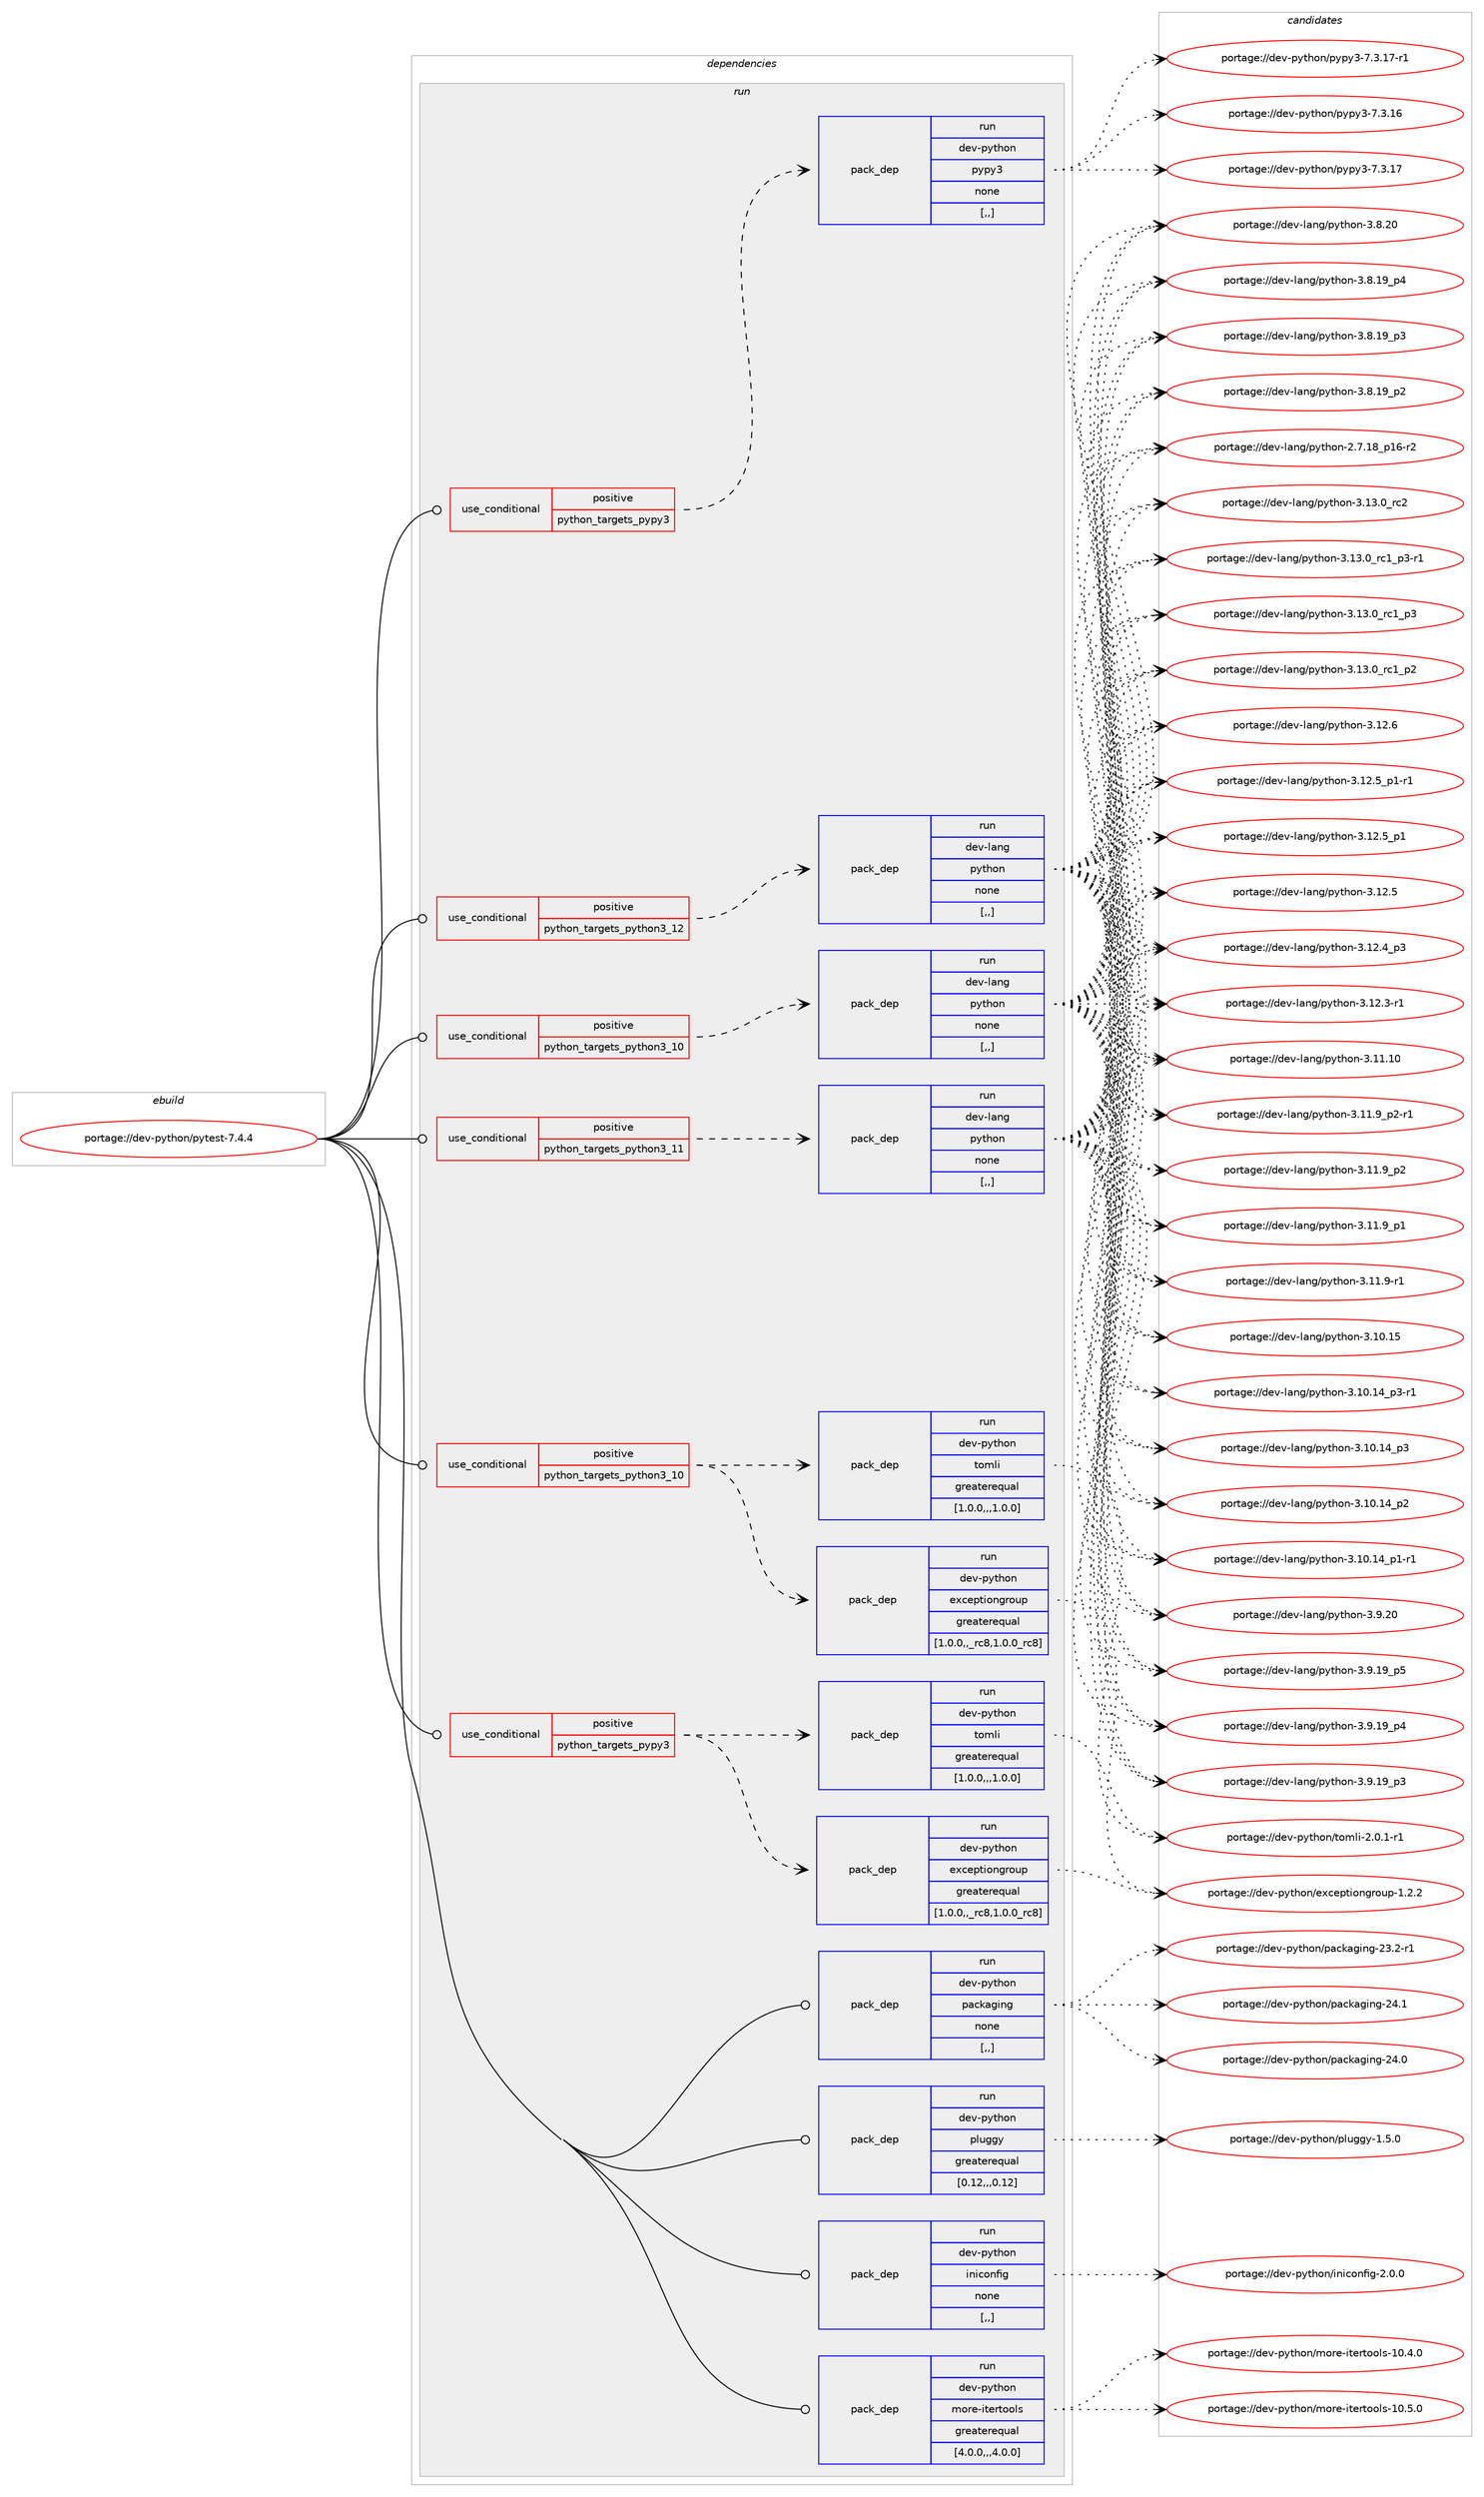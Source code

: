 digraph prolog {

# *************
# Graph options
# *************

newrank=true;
concentrate=true;
compound=true;
graph [rankdir=LR,fontname=Helvetica,fontsize=10,ranksep=1.5];#, ranksep=2.5, nodesep=0.2];
edge  [arrowhead=vee];
node  [fontname=Helvetica,fontsize=10];

# **********
# The ebuild
# **********

subgraph cluster_leftcol {
color=gray;
label=<<i>ebuild</i>>;
id [label="portage://dev-python/pytest-7.4.4", color=red, width=4, href="../dev-python/pytest-7.4.4.svg"];
}

# ****************
# The dependencies
# ****************

subgraph cluster_midcol {
color=gray;
label=<<i>dependencies</i>>;
subgraph cluster_compile {
fillcolor="#eeeeee";
style=filled;
label=<<i>compile</i>>;
}
subgraph cluster_compileandrun {
fillcolor="#eeeeee";
style=filled;
label=<<i>compile and run</i>>;
}
subgraph cluster_run {
fillcolor="#eeeeee";
style=filled;
label=<<i>run</i>>;
subgraph cond168422 {
dependency653997 [label=<<TABLE BORDER="0" CELLBORDER="1" CELLSPACING="0" CELLPADDING="4"><TR><TD ROWSPAN="3" CELLPADDING="10">use_conditional</TD></TR><TR><TD>positive</TD></TR><TR><TD>python_targets_pypy3</TD></TR></TABLE>>, shape=none, color=red];
subgraph pack480718 {
dependency653998 [label=<<TABLE BORDER="0" CELLBORDER="1" CELLSPACING="0" CELLPADDING="4" WIDTH="220"><TR><TD ROWSPAN="6" CELLPADDING="30">pack_dep</TD></TR><TR><TD WIDTH="110">run</TD></TR><TR><TD>dev-python</TD></TR><TR><TD>exceptiongroup</TD></TR><TR><TD>greaterequal</TD></TR><TR><TD>[1.0.0,,_rc8,1.0.0_rc8]</TD></TR></TABLE>>, shape=none, color=blue];
}
dependency653997:e -> dependency653998:w [weight=20,style="dashed",arrowhead="vee"];
subgraph pack480719 {
dependency653999 [label=<<TABLE BORDER="0" CELLBORDER="1" CELLSPACING="0" CELLPADDING="4" WIDTH="220"><TR><TD ROWSPAN="6" CELLPADDING="30">pack_dep</TD></TR><TR><TD WIDTH="110">run</TD></TR><TR><TD>dev-python</TD></TR><TR><TD>tomli</TD></TR><TR><TD>greaterequal</TD></TR><TR><TD>[1.0.0,,,1.0.0]</TD></TR></TABLE>>, shape=none, color=blue];
}
dependency653997:e -> dependency653999:w [weight=20,style="dashed",arrowhead="vee"];
}
id:e -> dependency653997:w [weight=20,style="solid",arrowhead="odot"];
subgraph cond168423 {
dependency654000 [label=<<TABLE BORDER="0" CELLBORDER="1" CELLSPACING="0" CELLPADDING="4"><TR><TD ROWSPAN="3" CELLPADDING="10">use_conditional</TD></TR><TR><TD>positive</TD></TR><TR><TD>python_targets_pypy3</TD></TR></TABLE>>, shape=none, color=red];
subgraph pack480720 {
dependency654001 [label=<<TABLE BORDER="0" CELLBORDER="1" CELLSPACING="0" CELLPADDING="4" WIDTH="220"><TR><TD ROWSPAN="6" CELLPADDING="30">pack_dep</TD></TR><TR><TD WIDTH="110">run</TD></TR><TR><TD>dev-python</TD></TR><TR><TD>pypy3</TD></TR><TR><TD>none</TD></TR><TR><TD>[,,]</TD></TR></TABLE>>, shape=none, color=blue];
}
dependency654000:e -> dependency654001:w [weight=20,style="dashed",arrowhead="vee"];
}
id:e -> dependency654000:w [weight=20,style="solid",arrowhead="odot"];
subgraph cond168424 {
dependency654002 [label=<<TABLE BORDER="0" CELLBORDER="1" CELLSPACING="0" CELLPADDING="4"><TR><TD ROWSPAN="3" CELLPADDING="10">use_conditional</TD></TR><TR><TD>positive</TD></TR><TR><TD>python_targets_python3_10</TD></TR></TABLE>>, shape=none, color=red];
subgraph pack480721 {
dependency654003 [label=<<TABLE BORDER="0" CELLBORDER="1" CELLSPACING="0" CELLPADDING="4" WIDTH="220"><TR><TD ROWSPAN="6" CELLPADDING="30">pack_dep</TD></TR><TR><TD WIDTH="110">run</TD></TR><TR><TD>dev-lang</TD></TR><TR><TD>python</TD></TR><TR><TD>none</TD></TR><TR><TD>[,,]</TD></TR></TABLE>>, shape=none, color=blue];
}
dependency654002:e -> dependency654003:w [weight=20,style="dashed",arrowhead="vee"];
}
id:e -> dependency654002:w [weight=20,style="solid",arrowhead="odot"];
subgraph cond168425 {
dependency654004 [label=<<TABLE BORDER="0" CELLBORDER="1" CELLSPACING="0" CELLPADDING="4"><TR><TD ROWSPAN="3" CELLPADDING="10">use_conditional</TD></TR><TR><TD>positive</TD></TR><TR><TD>python_targets_python3_10</TD></TR></TABLE>>, shape=none, color=red];
subgraph pack480722 {
dependency654005 [label=<<TABLE BORDER="0" CELLBORDER="1" CELLSPACING="0" CELLPADDING="4" WIDTH="220"><TR><TD ROWSPAN="6" CELLPADDING="30">pack_dep</TD></TR><TR><TD WIDTH="110">run</TD></TR><TR><TD>dev-python</TD></TR><TR><TD>exceptiongroup</TD></TR><TR><TD>greaterequal</TD></TR><TR><TD>[1.0.0,,_rc8,1.0.0_rc8]</TD></TR></TABLE>>, shape=none, color=blue];
}
dependency654004:e -> dependency654005:w [weight=20,style="dashed",arrowhead="vee"];
subgraph pack480723 {
dependency654006 [label=<<TABLE BORDER="0" CELLBORDER="1" CELLSPACING="0" CELLPADDING="4" WIDTH="220"><TR><TD ROWSPAN="6" CELLPADDING="30">pack_dep</TD></TR><TR><TD WIDTH="110">run</TD></TR><TR><TD>dev-python</TD></TR><TR><TD>tomli</TD></TR><TR><TD>greaterequal</TD></TR><TR><TD>[1.0.0,,,1.0.0]</TD></TR></TABLE>>, shape=none, color=blue];
}
dependency654004:e -> dependency654006:w [weight=20,style="dashed",arrowhead="vee"];
}
id:e -> dependency654004:w [weight=20,style="solid",arrowhead="odot"];
subgraph cond168426 {
dependency654007 [label=<<TABLE BORDER="0" CELLBORDER="1" CELLSPACING="0" CELLPADDING="4"><TR><TD ROWSPAN="3" CELLPADDING="10">use_conditional</TD></TR><TR><TD>positive</TD></TR><TR><TD>python_targets_python3_11</TD></TR></TABLE>>, shape=none, color=red];
subgraph pack480724 {
dependency654008 [label=<<TABLE BORDER="0" CELLBORDER="1" CELLSPACING="0" CELLPADDING="4" WIDTH="220"><TR><TD ROWSPAN="6" CELLPADDING="30">pack_dep</TD></TR><TR><TD WIDTH="110">run</TD></TR><TR><TD>dev-lang</TD></TR><TR><TD>python</TD></TR><TR><TD>none</TD></TR><TR><TD>[,,]</TD></TR></TABLE>>, shape=none, color=blue];
}
dependency654007:e -> dependency654008:w [weight=20,style="dashed",arrowhead="vee"];
}
id:e -> dependency654007:w [weight=20,style="solid",arrowhead="odot"];
subgraph cond168427 {
dependency654009 [label=<<TABLE BORDER="0" CELLBORDER="1" CELLSPACING="0" CELLPADDING="4"><TR><TD ROWSPAN="3" CELLPADDING="10">use_conditional</TD></TR><TR><TD>positive</TD></TR><TR><TD>python_targets_python3_12</TD></TR></TABLE>>, shape=none, color=red];
subgraph pack480725 {
dependency654010 [label=<<TABLE BORDER="0" CELLBORDER="1" CELLSPACING="0" CELLPADDING="4" WIDTH="220"><TR><TD ROWSPAN="6" CELLPADDING="30">pack_dep</TD></TR><TR><TD WIDTH="110">run</TD></TR><TR><TD>dev-lang</TD></TR><TR><TD>python</TD></TR><TR><TD>none</TD></TR><TR><TD>[,,]</TD></TR></TABLE>>, shape=none, color=blue];
}
dependency654009:e -> dependency654010:w [weight=20,style="dashed",arrowhead="vee"];
}
id:e -> dependency654009:w [weight=20,style="solid",arrowhead="odot"];
subgraph pack480726 {
dependency654011 [label=<<TABLE BORDER="0" CELLBORDER="1" CELLSPACING="0" CELLPADDING="4" WIDTH="220"><TR><TD ROWSPAN="6" CELLPADDING="30">pack_dep</TD></TR><TR><TD WIDTH="110">run</TD></TR><TR><TD>dev-python</TD></TR><TR><TD>iniconfig</TD></TR><TR><TD>none</TD></TR><TR><TD>[,,]</TD></TR></TABLE>>, shape=none, color=blue];
}
id:e -> dependency654011:w [weight=20,style="solid",arrowhead="odot"];
subgraph pack480727 {
dependency654012 [label=<<TABLE BORDER="0" CELLBORDER="1" CELLSPACING="0" CELLPADDING="4" WIDTH="220"><TR><TD ROWSPAN="6" CELLPADDING="30">pack_dep</TD></TR><TR><TD WIDTH="110">run</TD></TR><TR><TD>dev-python</TD></TR><TR><TD>more-itertools</TD></TR><TR><TD>greaterequal</TD></TR><TR><TD>[4.0.0,,,4.0.0]</TD></TR></TABLE>>, shape=none, color=blue];
}
id:e -> dependency654012:w [weight=20,style="solid",arrowhead="odot"];
subgraph pack480728 {
dependency654013 [label=<<TABLE BORDER="0" CELLBORDER="1" CELLSPACING="0" CELLPADDING="4" WIDTH="220"><TR><TD ROWSPAN="6" CELLPADDING="30">pack_dep</TD></TR><TR><TD WIDTH="110">run</TD></TR><TR><TD>dev-python</TD></TR><TR><TD>packaging</TD></TR><TR><TD>none</TD></TR><TR><TD>[,,]</TD></TR></TABLE>>, shape=none, color=blue];
}
id:e -> dependency654013:w [weight=20,style="solid",arrowhead="odot"];
subgraph pack480729 {
dependency654014 [label=<<TABLE BORDER="0" CELLBORDER="1" CELLSPACING="0" CELLPADDING="4" WIDTH="220"><TR><TD ROWSPAN="6" CELLPADDING="30">pack_dep</TD></TR><TR><TD WIDTH="110">run</TD></TR><TR><TD>dev-python</TD></TR><TR><TD>pluggy</TD></TR><TR><TD>greaterequal</TD></TR><TR><TD>[0.12,,,0.12]</TD></TR></TABLE>>, shape=none, color=blue];
}
id:e -> dependency654014:w [weight=20,style="solid",arrowhead="odot"];
}
}

# **************
# The candidates
# **************

subgraph cluster_choices {
rank=same;
color=gray;
label=<<i>candidates</i>>;

subgraph choice480718 {
color=black;
nodesep=1;
choice100101118451121211161041111104710112099101112116105111110103114111117112454946504650 [label="portage://dev-python/exceptiongroup-1.2.2", color=red, width=4,href="../dev-python/exceptiongroup-1.2.2.svg"];
dependency653998:e -> choice100101118451121211161041111104710112099101112116105111110103114111117112454946504650:w [style=dotted,weight="100"];
}
subgraph choice480719 {
color=black;
nodesep=1;
choice10010111845112121116104111110471161111091081054550464846494511449 [label="portage://dev-python/tomli-2.0.1-r1", color=red, width=4,href="../dev-python/tomli-2.0.1-r1.svg"];
dependency653999:e -> choice10010111845112121116104111110471161111091081054550464846494511449:w [style=dotted,weight="100"];
}
subgraph choice480720 {
color=black;
nodesep=1;
choice100101118451121211161041111104711212111212151455546514649554511449 [label="portage://dev-python/pypy3-7.3.17-r1", color=red, width=4,href="../dev-python/pypy3-7.3.17-r1.svg"];
choice10010111845112121116104111110471121211121215145554651464955 [label="portage://dev-python/pypy3-7.3.17", color=red, width=4,href="../dev-python/pypy3-7.3.17.svg"];
choice10010111845112121116104111110471121211121215145554651464954 [label="portage://dev-python/pypy3-7.3.16", color=red, width=4,href="../dev-python/pypy3-7.3.16.svg"];
dependency654001:e -> choice100101118451121211161041111104711212111212151455546514649554511449:w [style=dotted,weight="100"];
dependency654001:e -> choice10010111845112121116104111110471121211121215145554651464955:w [style=dotted,weight="100"];
dependency654001:e -> choice10010111845112121116104111110471121211121215145554651464954:w [style=dotted,weight="100"];
}
subgraph choice480721 {
color=black;
nodesep=1;
choice10010111845108971101034711212111610411111045514649514648951149950 [label="portage://dev-lang/python-3.13.0_rc2", color=red, width=4,href="../dev-lang/python-3.13.0_rc2.svg"];
choice1001011184510897110103471121211161041111104551464951464895114994995112514511449 [label="portage://dev-lang/python-3.13.0_rc1_p3-r1", color=red, width=4,href="../dev-lang/python-3.13.0_rc1_p3-r1.svg"];
choice100101118451089711010347112121116104111110455146495146489511499499511251 [label="portage://dev-lang/python-3.13.0_rc1_p3", color=red, width=4,href="../dev-lang/python-3.13.0_rc1_p3.svg"];
choice100101118451089711010347112121116104111110455146495146489511499499511250 [label="portage://dev-lang/python-3.13.0_rc1_p2", color=red, width=4,href="../dev-lang/python-3.13.0_rc1_p2.svg"];
choice10010111845108971101034711212111610411111045514649504654 [label="portage://dev-lang/python-3.12.6", color=red, width=4,href="../dev-lang/python-3.12.6.svg"];
choice1001011184510897110103471121211161041111104551464950465395112494511449 [label="portage://dev-lang/python-3.12.5_p1-r1", color=red, width=4,href="../dev-lang/python-3.12.5_p1-r1.svg"];
choice100101118451089711010347112121116104111110455146495046539511249 [label="portage://dev-lang/python-3.12.5_p1", color=red, width=4,href="../dev-lang/python-3.12.5_p1.svg"];
choice10010111845108971101034711212111610411111045514649504653 [label="portage://dev-lang/python-3.12.5", color=red, width=4,href="../dev-lang/python-3.12.5.svg"];
choice100101118451089711010347112121116104111110455146495046529511251 [label="portage://dev-lang/python-3.12.4_p3", color=red, width=4,href="../dev-lang/python-3.12.4_p3.svg"];
choice100101118451089711010347112121116104111110455146495046514511449 [label="portage://dev-lang/python-3.12.3-r1", color=red, width=4,href="../dev-lang/python-3.12.3-r1.svg"];
choice1001011184510897110103471121211161041111104551464949464948 [label="portage://dev-lang/python-3.11.10", color=red, width=4,href="../dev-lang/python-3.11.10.svg"];
choice1001011184510897110103471121211161041111104551464949465795112504511449 [label="portage://dev-lang/python-3.11.9_p2-r1", color=red, width=4,href="../dev-lang/python-3.11.9_p2-r1.svg"];
choice100101118451089711010347112121116104111110455146494946579511250 [label="portage://dev-lang/python-3.11.9_p2", color=red, width=4,href="../dev-lang/python-3.11.9_p2.svg"];
choice100101118451089711010347112121116104111110455146494946579511249 [label="portage://dev-lang/python-3.11.9_p1", color=red, width=4,href="../dev-lang/python-3.11.9_p1.svg"];
choice100101118451089711010347112121116104111110455146494946574511449 [label="portage://dev-lang/python-3.11.9-r1", color=red, width=4,href="../dev-lang/python-3.11.9-r1.svg"];
choice1001011184510897110103471121211161041111104551464948464953 [label="portage://dev-lang/python-3.10.15", color=red, width=4,href="../dev-lang/python-3.10.15.svg"];
choice100101118451089711010347112121116104111110455146494846495295112514511449 [label="portage://dev-lang/python-3.10.14_p3-r1", color=red, width=4,href="../dev-lang/python-3.10.14_p3-r1.svg"];
choice10010111845108971101034711212111610411111045514649484649529511251 [label="portage://dev-lang/python-3.10.14_p3", color=red, width=4,href="../dev-lang/python-3.10.14_p3.svg"];
choice10010111845108971101034711212111610411111045514649484649529511250 [label="portage://dev-lang/python-3.10.14_p2", color=red, width=4,href="../dev-lang/python-3.10.14_p2.svg"];
choice100101118451089711010347112121116104111110455146494846495295112494511449 [label="portage://dev-lang/python-3.10.14_p1-r1", color=red, width=4,href="../dev-lang/python-3.10.14_p1-r1.svg"];
choice10010111845108971101034711212111610411111045514657465048 [label="portage://dev-lang/python-3.9.20", color=red, width=4,href="../dev-lang/python-3.9.20.svg"];
choice100101118451089711010347112121116104111110455146574649579511253 [label="portage://dev-lang/python-3.9.19_p5", color=red, width=4,href="../dev-lang/python-3.9.19_p5.svg"];
choice100101118451089711010347112121116104111110455146574649579511252 [label="portage://dev-lang/python-3.9.19_p4", color=red, width=4,href="../dev-lang/python-3.9.19_p4.svg"];
choice100101118451089711010347112121116104111110455146574649579511251 [label="portage://dev-lang/python-3.9.19_p3", color=red, width=4,href="../dev-lang/python-3.9.19_p3.svg"];
choice10010111845108971101034711212111610411111045514656465048 [label="portage://dev-lang/python-3.8.20", color=red, width=4,href="../dev-lang/python-3.8.20.svg"];
choice100101118451089711010347112121116104111110455146564649579511252 [label="portage://dev-lang/python-3.8.19_p4", color=red, width=4,href="../dev-lang/python-3.8.19_p4.svg"];
choice100101118451089711010347112121116104111110455146564649579511251 [label="portage://dev-lang/python-3.8.19_p3", color=red, width=4,href="../dev-lang/python-3.8.19_p3.svg"];
choice100101118451089711010347112121116104111110455146564649579511250 [label="portage://dev-lang/python-3.8.19_p2", color=red, width=4,href="../dev-lang/python-3.8.19_p2.svg"];
choice100101118451089711010347112121116104111110455046554649569511249544511450 [label="portage://dev-lang/python-2.7.18_p16-r2", color=red, width=4,href="../dev-lang/python-2.7.18_p16-r2.svg"];
dependency654003:e -> choice10010111845108971101034711212111610411111045514649514648951149950:w [style=dotted,weight="100"];
dependency654003:e -> choice1001011184510897110103471121211161041111104551464951464895114994995112514511449:w [style=dotted,weight="100"];
dependency654003:e -> choice100101118451089711010347112121116104111110455146495146489511499499511251:w [style=dotted,weight="100"];
dependency654003:e -> choice100101118451089711010347112121116104111110455146495146489511499499511250:w [style=dotted,weight="100"];
dependency654003:e -> choice10010111845108971101034711212111610411111045514649504654:w [style=dotted,weight="100"];
dependency654003:e -> choice1001011184510897110103471121211161041111104551464950465395112494511449:w [style=dotted,weight="100"];
dependency654003:e -> choice100101118451089711010347112121116104111110455146495046539511249:w [style=dotted,weight="100"];
dependency654003:e -> choice10010111845108971101034711212111610411111045514649504653:w [style=dotted,weight="100"];
dependency654003:e -> choice100101118451089711010347112121116104111110455146495046529511251:w [style=dotted,weight="100"];
dependency654003:e -> choice100101118451089711010347112121116104111110455146495046514511449:w [style=dotted,weight="100"];
dependency654003:e -> choice1001011184510897110103471121211161041111104551464949464948:w [style=dotted,weight="100"];
dependency654003:e -> choice1001011184510897110103471121211161041111104551464949465795112504511449:w [style=dotted,weight="100"];
dependency654003:e -> choice100101118451089711010347112121116104111110455146494946579511250:w [style=dotted,weight="100"];
dependency654003:e -> choice100101118451089711010347112121116104111110455146494946579511249:w [style=dotted,weight="100"];
dependency654003:e -> choice100101118451089711010347112121116104111110455146494946574511449:w [style=dotted,weight="100"];
dependency654003:e -> choice1001011184510897110103471121211161041111104551464948464953:w [style=dotted,weight="100"];
dependency654003:e -> choice100101118451089711010347112121116104111110455146494846495295112514511449:w [style=dotted,weight="100"];
dependency654003:e -> choice10010111845108971101034711212111610411111045514649484649529511251:w [style=dotted,weight="100"];
dependency654003:e -> choice10010111845108971101034711212111610411111045514649484649529511250:w [style=dotted,weight="100"];
dependency654003:e -> choice100101118451089711010347112121116104111110455146494846495295112494511449:w [style=dotted,weight="100"];
dependency654003:e -> choice10010111845108971101034711212111610411111045514657465048:w [style=dotted,weight="100"];
dependency654003:e -> choice100101118451089711010347112121116104111110455146574649579511253:w [style=dotted,weight="100"];
dependency654003:e -> choice100101118451089711010347112121116104111110455146574649579511252:w [style=dotted,weight="100"];
dependency654003:e -> choice100101118451089711010347112121116104111110455146574649579511251:w [style=dotted,weight="100"];
dependency654003:e -> choice10010111845108971101034711212111610411111045514656465048:w [style=dotted,weight="100"];
dependency654003:e -> choice100101118451089711010347112121116104111110455146564649579511252:w [style=dotted,weight="100"];
dependency654003:e -> choice100101118451089711010347112121116104111110455146564649579511251:w [style=dotted,weight="100"];
dependency654003:e -> choice100101118451089711010347112121116104111110455146564649579511250:w [style=dotted,weight="100"];
dependency654003:e -> choice100101118451089711010347112121116104111110455046554649569511249544511450:w [style=dotted,weight="100"];
}
subgraph choice480722 {
color=black;
nodesep=1;
choice100101118451121211161041111104710112099101112116105111110103114111117112454946504650 [label="portage://dev-python/exceptiongroup-1.2.2", color=red, width=4,href="../dev-python/exceptiongroup-1.2.2.svg"];
dependency654005:e -> choice100101118451121211161041111104710112099101112116105111110103114111117112454946504650:w [style=dotted,weight="100"];
}
subgraph choice480723 {
color=black;
nodesep=1;
choice10010111845112121116104111110471161111091081054550464846494511449 [label="portage://dev-python/tomli-2.0.1-r1", color=red, width=4,href="../dev-python/tomli-2.0.1-r1.svg"];
dependency654006:e -> choice10010111845112121116104111110471161111091081054550464846494511449:w [style=dotted,weight="100"];
}
subgraph choice480724 {
color=black;
nodesep=1;
choice10010111845108971101034711212111610411111045514649514648951149950 [label="portage://dev-lang/python-3.13.0_rc2", color=red, width=4,href="../dev-lang/python-3.13.0_rc2.svg"];
choice1001011184510897110103471121211161041111104551464951464895114994995112514511449 [label="portage://dev-lang/python-3.13.0_rc1_p3-r1", color=red, width=4,href="../dev-lang/python-3.13.0_rc1_p3-r1.svg"];
choice100101118451089711010347112121116104111110455146495146489511499499511251 [label="portage://dev-lang/python-3.13.0_rc1_p3", color=red, width=4,href="../dev-lang/python-3.13.0_rc1_p3.svg"];
choice100101118451089711010347112121116104111110455146495146489511499499511250 [label="portage://dev-lang/python-3.13.0_rc1_p2", color=red, width=4,href="../dev-lang/python-3.13.0_rc1_p2.svg"];
choice10010111845108971101034711212111610411111045514649504654 [label="portage://dev-lang/python-3.12.6", color=red, width=4,href="../dev-lang/python-3.12.6.svg"];
choice1001011184510897110103471121211161041111104551464950465395112494511449 [label="portage://dev-lang/python-3.12.5_p1-r1", color=red, width=4,href="../dev-lang/python-3.12.5_p1-r1.svg"];
choice100101118451089711010347112121116104111110455146495046539511249 [label="portage://dev-lang/python-3.12.5_p1", color=red, width=4,href="../dev-lang/python-3.12.5_p1.svg"];
choice10010111845108971101034711212111610411111045514649504653 [label="portage://dev-lang/python-3.12.5", color=red, width=4,href="../dev-lang/python-3.12.5.svg"];
choice100101118451089711010347112121116104111110455146495046529511251 [label="portage://dev-lang/python-3.12.4_p3", color=red, width=4,href="../dev-lang/python-3.12.4_p3.svg"];
choice100101118451089711010347112121116104111110455146495046514511449 [label="portage://dev-lang/python-3.12.3-r1", color=red, width=4,href="../dev-lang/python-3.12.3-r1.svg"];
choice1001011184510897110103471121211161041111104551464949464948 [label="portage://dev-lang/python-3.11.10", color=red, width=4,href="../dev-lang/python-3.11.10.svg"];
choice1001011184510897110103471121211161041111104551464949465795112504511449 [label="portage://dev-lang/python-3.11.9_p2-r1", color=red, width=4,href="../dev-lang/python-3.11.9_p2-r1.svg"];
choice100101118451089711010347112121116104111110455146494946579511250 [label="portage://dev-lang/python-3.11.9_p2", color=red, width=4,href="../dev-lang/python-3.11.9_p2.svg"];
choice100101118451089711010347112121116104111110455146494946579511249 [label="portage://dev-lang/python-3.11.9_p1", color=red, width=4,href="../dev-lang/python-3.11.9_p1.svg"];
choice100101118451089711010347112121116104111110455146494946574511449 [label="portage://dev-lang/python-3.11.9-r1", color=red, width=4,href="../dev-lang/python-3.11.9-r1.svg"];
choice1001011184510897110103471121211161041111104551464948464953 [label="portage://dev-lang/python-3.10.15", color=red, width=4,href="../dev-lang/python-3.10.15.svg"];
choice100101118451089711010347112121116104111110455146494846495295112514511449 [label="portage://dev-lang/python-3.10.14_p3-r1", color=red, width=4,href="../dev-lang/python-3.10.14_p3-r1.svg"];
choice10010111845108971101034711212111610411111045514649484649529511251 [label="portage://dev-lang/python-3.10.14_p3", color=red, width=4,href="../dev-lang/python-3.10.14_p3.svg"];
choice10010111845108971101034711212111610411111045514649484649529511250 [label="portage://dev-lang/python-3.10.14_p2", color=red, width=4,href="../dev-lang/python-3.10.14_p2.svg"];
choice100101118451089711010347112121116104111110455146494846495295112494511449 [label="portage://dev-lang/python-3.10.14_p1-r1", color=red, width=4,href="../dev-lang/python-3.10.14_p1-r1.svg"];
choice10010111845108971101034711212111610411111045514657465048 [label="portage://dev-lang/python-3.9.20", color=red, width=4,href="../dev-lang/python-3.9.20.svg"];
choice100101118451089711010347112121116104111110455146574649579511253 [label="portage://dev-lang/python-3.9.19_p5", color=red, width=4,href="../dev-lang/python-3.9.19_p5.svg"];
choice100101118451089711010347112121116104111110455146574649579511252 [label="portage://dev-lang/python-3.9.19_p4", color=red, width=4,href="../dev-lang/python-3.9.19_p4.svg"];
choice100101118451089711010347112121116104111110455146574649579511251 [label="portage://dev-lang/python-3.9.19_p3", color=red, width=4,href="../dev-lang/python-3.9.19_p3.svg"];
choice10010111845108971101034711212111610411111045514656465048 [label="portage://dev-lang/python-3.8.20", color=red, width=4,href="../dev-lang/python-3.8.20.svg"];
choice100101118451089711010347112121116104111110455146564649579511252 [label="portage://dev-lang/python-3.8.19_p4", color=red, width=4,href="../dev-lang/python-3.8.19_p4.svg"];
choice100101118451089711010347112121116104111110455146564649579511251 [label="portage://dev-lang/python-3.8.19_p3", color=red, width=4,href="../dev-lang/python-3.8.19_p3.svg"];
choice100101118451089711010347112121116104111110455146564649579511250 [label="portage://dev-lang/python-3.8.19_p2", color=red, width=4,href="../dev-lang/python-3.8.19_p2.svg"];
choice100101118451089711010347112121116104111110455046554649569511249544511450 [label="portage://dev-lang/python-2.7.18_p16-r2", color=red, width=4,href="../dev-lang/python-2.7.18_p16-r2.svg"];
dependency654008:e -> choice10010111845108971101034711212111610411111045514649514648951149950:w [style=dotted,weight="100"];
dependency654008:e -> choice1001011184510897110103471121211161041111104551464951464895114994995112514511449:w [style=dotted,weight="100"];
dependency654008:e -> choice100101118451089711010347112121116104111110455146495146489511499499511251:w [style=dotted,weight="100"];
dependency654008:e -> choice100101118451089711010347112121116104111110455146495146489511499499511250:w [style=dotted,weight="100"];
dependency654008:e -> choice10010111845108971101034711212111610411111045514649504654:w [style=dotted,weight="100"];
dependency654008:e -> choice1001011184510897110103471121211161041111104551464950465395112494511449:w [style=dotted,weight="100"];
dependency654008:e -> choice100101118451089711010347112121116104111110455146495046539511249:w [style=dotted,weight="100"];
dependency654008:e -> choice10010111845108971101034711212111610411111045514649504653:w [style=dotted,weight="100"];
dependency654008:e -> choice100101118451089711010347112121116104111110455146495046529511251:w [style=dotted,weight="100"];
dependency654008:e -> choice100101118451089711010347112121116104111110455146495046514511449:w [style=dotted,weight="100"];
dependency654008:e -> choice1001011184510897110103471121211161041111104551464949464948:w [style=dotted,weight="100"];
dependency654008:e -> choice1001011184510897110103471121211161041111104551464949465795112504511449:w [style=dotted,weight="100"];
dependency654008:e -> choice100101118451089711010347112121116104111110455146494946579511250:w [style=dotted,weight="100"];
dependency654008:e -> choice100101118451089711010347112121116104111110455146494946579511249:w [style=dotted,weight="100"];
dependency654008:e -> choice100101118451089711010347112121116104111110455146494946574511449:w [style=dotted,weight="100"];
dependency654008:e -> choice1001011184510897110103471121211161041111104551464948464953:w [style=dotted,weight="100"];
dependency654008:e -> choice100101118451089711010347112121116104111110455146494846495295112514511449:w [style=dotted,weight="100"];
dependency654008:e -> choice10010111845108971101034711212111610411111045514649484649529511251:w [style=dotted,weight="100"];
dependency654008:e -> choice10010111845108971101034711212111610411111045514649484649529511250:w [style=dotted,weight="100"];
dependency654008:e -> choice100101118451089711010347112121116104111110455146494846495295112494511449:w [style=dotted,weight="100"];
dependency654008:e -> choice10010111845108971101034711212111610411111045514657465048:w [style=dotted,weight="100"];
dependency654008:e -> choice100101118451089711010347112121116104111110455146574649579511253:w [style=dotted,weight="100"];
dependency654008:e -> choice100101118451089711010347112121116104111110455146574649579511252:w [style=dotted,weight="100"];
dependency654008:e -> choice100101118451089711010347112121116104111110455146574649579511251:w [style=dotted,weight="100"];
dependency654008:e -> choice10010111845108971101034711212111610411111045514656465048:w [style=dotted,weight="100"];
dependency654008:e -> choice100101118451089711010347112121116104111110455146564649579511252:w [style=dotted,weight="100"];
dependency654008:e -> choice100101118451089711010347112121116104111110455146564649579511251:w [style=dotted,weight="100"];
dependency654008:e -> choice100101118451089711010347112121116104111110455146564649579511250:w [style=dotted,weight="100"];
dependency654008:e -> choice100101118451089711010347112121116104111110455046554649569511249544511450:w [style=dotted,weight="100"];
}
subgraph choice480725 {
color=black;
nodesep=1;
choice10010111845108971101034711212111610411111045514649514648951149950 [label="portage://dev-lang/python-3.13.0_rc2", color=red, width=4,href="../dev-lang/python-3.13.0_rc2.svg"];
choice1001011184510897110103471121211161041111104551464951464895114994995112514511449 [label="portage://dev-lang/python-3.13.0_rc1_p3-r1", color=red, width=4,href="../dev-lang/python-3.13.0_rc1_p3-r1.svg"];
choice100101118451089711010347112121116104111110455146495146489511499499511251 [label="portage://dev-lang/python-3.13.0_rc1_p3", color=red, width=4,href="../dev-lang/python-3.13.0_rc1_p3.svg"];
choice100101118451089711010347112121116104111110455146495146489511499499511250 [label="portage://dev-lang/python-3.13.0_rc1_p2", color=red, width=4,href="../dev-lang/python-3.13.0_rc1_p2.svg"];
choice10010111845108971101034711212111610411111045514649504654 [label="portage://dev-lang/python-3.12.6", color=red, width=4,href="../dev-lang/python-3.12.6.svg"];
choice1001011184510897110103471121211161041111104551464950465395112494511449 [label="portage://dev-lang/python-3.12.5_p1-r1", color=red, width=4,href="../dev-lang/python-3.12.5_p1-r1.svg"];
choice100101118451089711010347112121116104111110455146495046539511249 [label="portage://dev-lang/python-3.12.5_p1", color=red, width=4,href="../dev-lang/python-3.12.5_p1.svg"];
choice10010111845108971101034711212111610411111045514649504653 [label="portage://dev-lang/python-3.12.5", color=red, width=4,href="../dev-lang/python-3.12.5.svg"];
choice100101118451089711010347112121116104111110455146495046529511251 [label="portage://dev-lang/python-3.12.4_p3", color=red, width=4,href="../dev-lang/python-3.12.4_p3.svg"];
choice100101118451089711010347112121116104111110455146495046514511449 [label="portage://dev-lang/python-3.12.3-r1", color=red, width=4,href="../dev-lang/python-3.12.3-r1.svg"];
choice1001011184510897110103471121211161041111104551464949464948 [label="portage://dev-lang/python-3.11.10", color=red, width=4,href="../dev-lang/python-3.11.10.svg"];
choice1001011184510897110103471121211161041111104551464949465795112504511449 [label="portage://dev-lang/python-3.11.9_p2-r1", color=red, width=4,href="../dev-lang/python-3.11.9_p2-r1.svg"];
choice100101118451089711010347112121116104111110455146494946579511250 [label="portage://dev-lang/python-3.11.9_p2", color=red, width=4,href="../dev-lang/python-3.11.9_p2.svg"];
choice100101118451089711010347112121116104111110455146494946579511249 [label="portage://dev-lang/python-3.11.9_p1", color=red, width=4,href="../dev-lang/python-3.11.9_p1.svg"];
choice100101118451089711010347112121116104111110455146494946574511449 [label="portage://dev-lang/python-3.11.9-r1", color=red, width=4,href="../dev-lang/python-3.11.9-r1.svg"];
choice1001011184510897110103471121211161041111104551464948464953 [label="portage://dev-lang/python-3.10.15", color=red, width=4,href="../dev-lang/python-3.10.15.svg"];
choice100101118451089711010347112121116104111110455146494846495295112514511449 [label="portage://dev-lang/python-3.10.14_p3-r1", color=red, width=4,href="../dev-lang/python-3.10.14_p3-r1.svg"];
choice10010111845108971101034711212111610411111045514649484649529511251 [label="portage://dev-lang/python-3.10.14_p3", color=red, width=4,href="../dev-lang/python-3.10.14_p3.svg"];
choice10010111845108971101034711212111610411111045514649484649529511250 [label="portage://dev-lang/python-3.10.14_p2", color=red, width=4,href="../dev-lang/python-3.10.14_p2.svg"];
choice100101118451089711010347112121116104111110455146494846495295112494511449 [label="portage://dev-lang/python-3.10.14_p1-r1", color=red, width=4,href="../dev-lang/python-3.10.14_p1-r1.svg"];
choice10010111845108971101034711212111610411111045514657465048 [label="portage://dev-lang/python-3.9.20", color=red, width=4,href="../dev-lang/python-3.9.20.svg"];
choice100101118451089711010347112121116104111110455146574649579511253 [label="portage://dev-lang/python-3.9.19_p5", color=red, width=4,href="../dev-lang/python-3.9.19_p5.svg"];
choice100101118451089711010347112121116104111110455146574649579511252 [label="portage://dev-lang/python-3.9.19_p4", color=red, width=4,href="../dev-lang/python-3.9.19_p4.svg"];
choice100101118451089711010347112121116104111110455146574649579511251 [label="portage://dev-lang/python-3.9.19_p3", color=red, width=4,href="../dev-lang/python-3.9.19_p3.svg"];
choice10010111845108971101034711212111610411111045514656465048 [label="portage://dev-lang/python-3.8.20", color=red, width=4,href="../dev-lang/python-3.8.20.svg"];
choice100101118451089711010347112121116104111110455146564649579511252 [label="portage://dev-lang/python-3.8.19_p4", color=red, width=4,href="../dev-lang/python-3.8.19_p4.svg"];
choice100101118451089711010347112121116104111110455146564649579511251 [label="portage://dev-lang/python-3.8.19_p3", color=red, width=4,href="../dev-lang/python-3.8.19_p3.svg"];
choice100101118451089711010347112121116104111110455146564649579511250 [label="portage://dev-lang/python-3.8.19_p2", color=red, width=4,href="../dev-lang/python-3.8.19_p2.svg"];
choice100101118451089711010347112121116104111110455046554649569511249544511450 [label="portage://dev-lang/python-2.7.18_p16-r2", color=red, width=4,href="../dev-lang/python-2.7.18_p16-r2.svg"];
dependency654010:e -> choice10010111845108971101034711212111610411111045514649514648951149950:w [style=dotted,weight="100"];
dependency654010:e -> choice1001011184510897110103471121211161041111104551464951464895114994995112514511449:w [style=dotted,weight="100"];
dependency654010:e -> choice100101118451089711010347112121116104111110455146495146489511499499511251:w [style=dotted,weight="100"];
dependency654010:e -> choice100101118451089711010347112121116104111110455146495146489511499499511250:w [style=dotted,weight="100"];
dependency654010:e -> choice10010111845108971101034711212111610411111045514649504654:w [style=dotted,weight="100"];
dependency654010:e -> choice1001011184510897110103471121211161041111104551464950465395112494511449:w [style=dotted,weight="100"];
dependency654010:e -> choice100101118451089711010347112121116104111110455146495046539511249:w [style=dotted,weight="100"];
dependency654010:e -> choice10010111845108971101034711212111610411111045514649504653:w [style=dotted,weight="100"];
dependency654010:e -> choice100101118451089711010347112121116104111110455146495046529511251:w [style=dotted,weight="100"];
dependency654010:e -> choice100101118451089711010347112121116104111110455146495046514511449:w [style=dotted,weight="100"];
dependency654010:e -> choice1001011184510897110103471121211161041111104551464949464948:w [style=dotted,weight="100"];
dependency654010:e -> choice1001011184510897110103471121211161041111104551464949465795112504511449:w [style=dotted,weight="100"];
dependency654010:e -> choice100101118451089711010347112121116104111110455146494946579511250:w [style=dotted,weight="100"];
dependency654010:e -> choice100101118451089711010347112121116104111110455146494946579511249:w [style=dotted,weight="100"];
dependency654010:e -> choice100101118451089711010347112121116104111110455146494946574511449:w [style=dotted,weight="100"];
dependency654010:e -> choice1001011184510897110103471121211161041111104551464948464953:w [style=dotted,weight="100"];
dependency654010:e -> choice100101118451089711010347112121116104111110455146494846495295112514511449:w [style=dotted,weight="100"];
dependency654010:e -> choice10010111845108971101034711212111610411111045514649484649529511251:w [style=dotted,weight="100"];
dependency654010:e -> choice10010111845108971101034711212111610411111045514649484649529511250:w [style=dotted,weight="100"];
dependency654010:e -> choice100101118451089711010347112121116104111110455146494846495295112494511449:w [style=dotted,weight="100"];
dependency654010:e -> choice10010111845108971101034711212111610411111045514657465048:w [style=dotted,weight="100"];
dependency654010:e -> choice100101118451089711010347112121116104111110455146574649579511253:w [style=dotted,weight="100"];
dependency654010:e -> choice100101118451089711010347112121116104111110455146574649579511252:w [style=dotted,weight="100"];
dependency654010:e -> choice100101118451089711010347112121116104111110455146574649579511251:w [style=dotted,weight="100"];
dependency654010:e -> choice10010111845108971101034711212111610411111045514656465048:w [style=dotted,weight="100"];
dependency654010:e -> choice100101118451089711010347112121116104111110455146564649579511252:w [style=dotted,weight="100"];
dependency654010:e -> choice100101118451089711010347112121116104111110455146564649579511251:w [style=dotted,weight="100"];
dependency654010:e -> choice100101118451089711010347112121116104111110455146564649579511250:w [style=dotted,weight="100"];
dependency654010:e -> choice100101118451089711010347112121116104111110455046554649569511249544511450:w [style=dotted,weight="100"];
}
subgraph choice480726 {
color=black;
nodesep=1;
choice100101118451121211161041111104710511010599111110102105103455046484648 [label="portage://dev-python/iniconfig-2.0.0", color=red, width=4,href="../dev-python/iniconfig-2.0.0.svg"];
dependency654011:e -> choice100101118451121211161041111104710511010599111110102105103455046484648:w [style=dotted,weight="100"];
}
subgraph choice480727 {
color=black;
nodesep=1;
choice10010111845112121116104111110471091111141014510511610111411611111110811545494846534648 [label="portage://dev-python/more-itertools-10.5.0", color=red, width=4,href="../dev-python/more-itertools-10.5.0.svg"];
choice10010111845112121116104111110471091111141014510511610111411611111110811545494846524648 [label="portage://dev-python/more-itertools-10.4.0", color=red, width=4,href="../dev-python/more-itertools-10.4.0.svg"];
dependency654012:e -> choice10010111845112121116104111110471091111141014510511610111411611111110811545494846534648:w [style=dotted,weight="100"];
dependency654012:e -> choice10010111845112121116104111110471091111141014510511610111411611111110811545494846524648:w [style=dotted,weight="100"];
}
subgraph choice480728 {
color=black;
nodesep=1;
choice10010111845112121116104111110471129799107971031051101034550524649 [label="portage://dev-python/packaging-24.1", color=red, width=4,href="../dev-python/packaging-24.1.svg"];
choice10010111845112121116104111110471129799107971031051101034550524648 [label="portage://dev-python/packaging-24.0", color=red, width=4,href="../dev-python/packaging-24.0.svg"];
choice100101118451121211161041111104711297991079710310511010345505146504511449 [label="portage://dev-python/packaging-23.2-r1", color=red, width=4,href="../dev-python/packaging-23.2-r1.svg"];
dependency654013:e -> choice10010111845112121116104111110471129799107971031051101034550524649:w [style=dotted,weight="100"];
dependency654013:e -> choice10010111845112121116104111110471129799107971031051101034550524648:w [style=dotted,weight="100"];
dependency654013:e -> choice100101118451121211161041111104711297991079710310511010345505146504511449:w [style=dotted,weight="100"];
}
subgraph choice480729 {
color=black;
nodesep=1;
choice1001011184511212111610411111047112108117103103121454946534648 [label="portage://dev-python/pluggy-1.5.0", color=red, width=4,href="../dev-python/pluggy-1.5.0.svg"];
dependency654014:e -> choice1001011184511212111610411111047112108117103103121454946534648:w [style=dotted,weight="100"];
}
}

}
